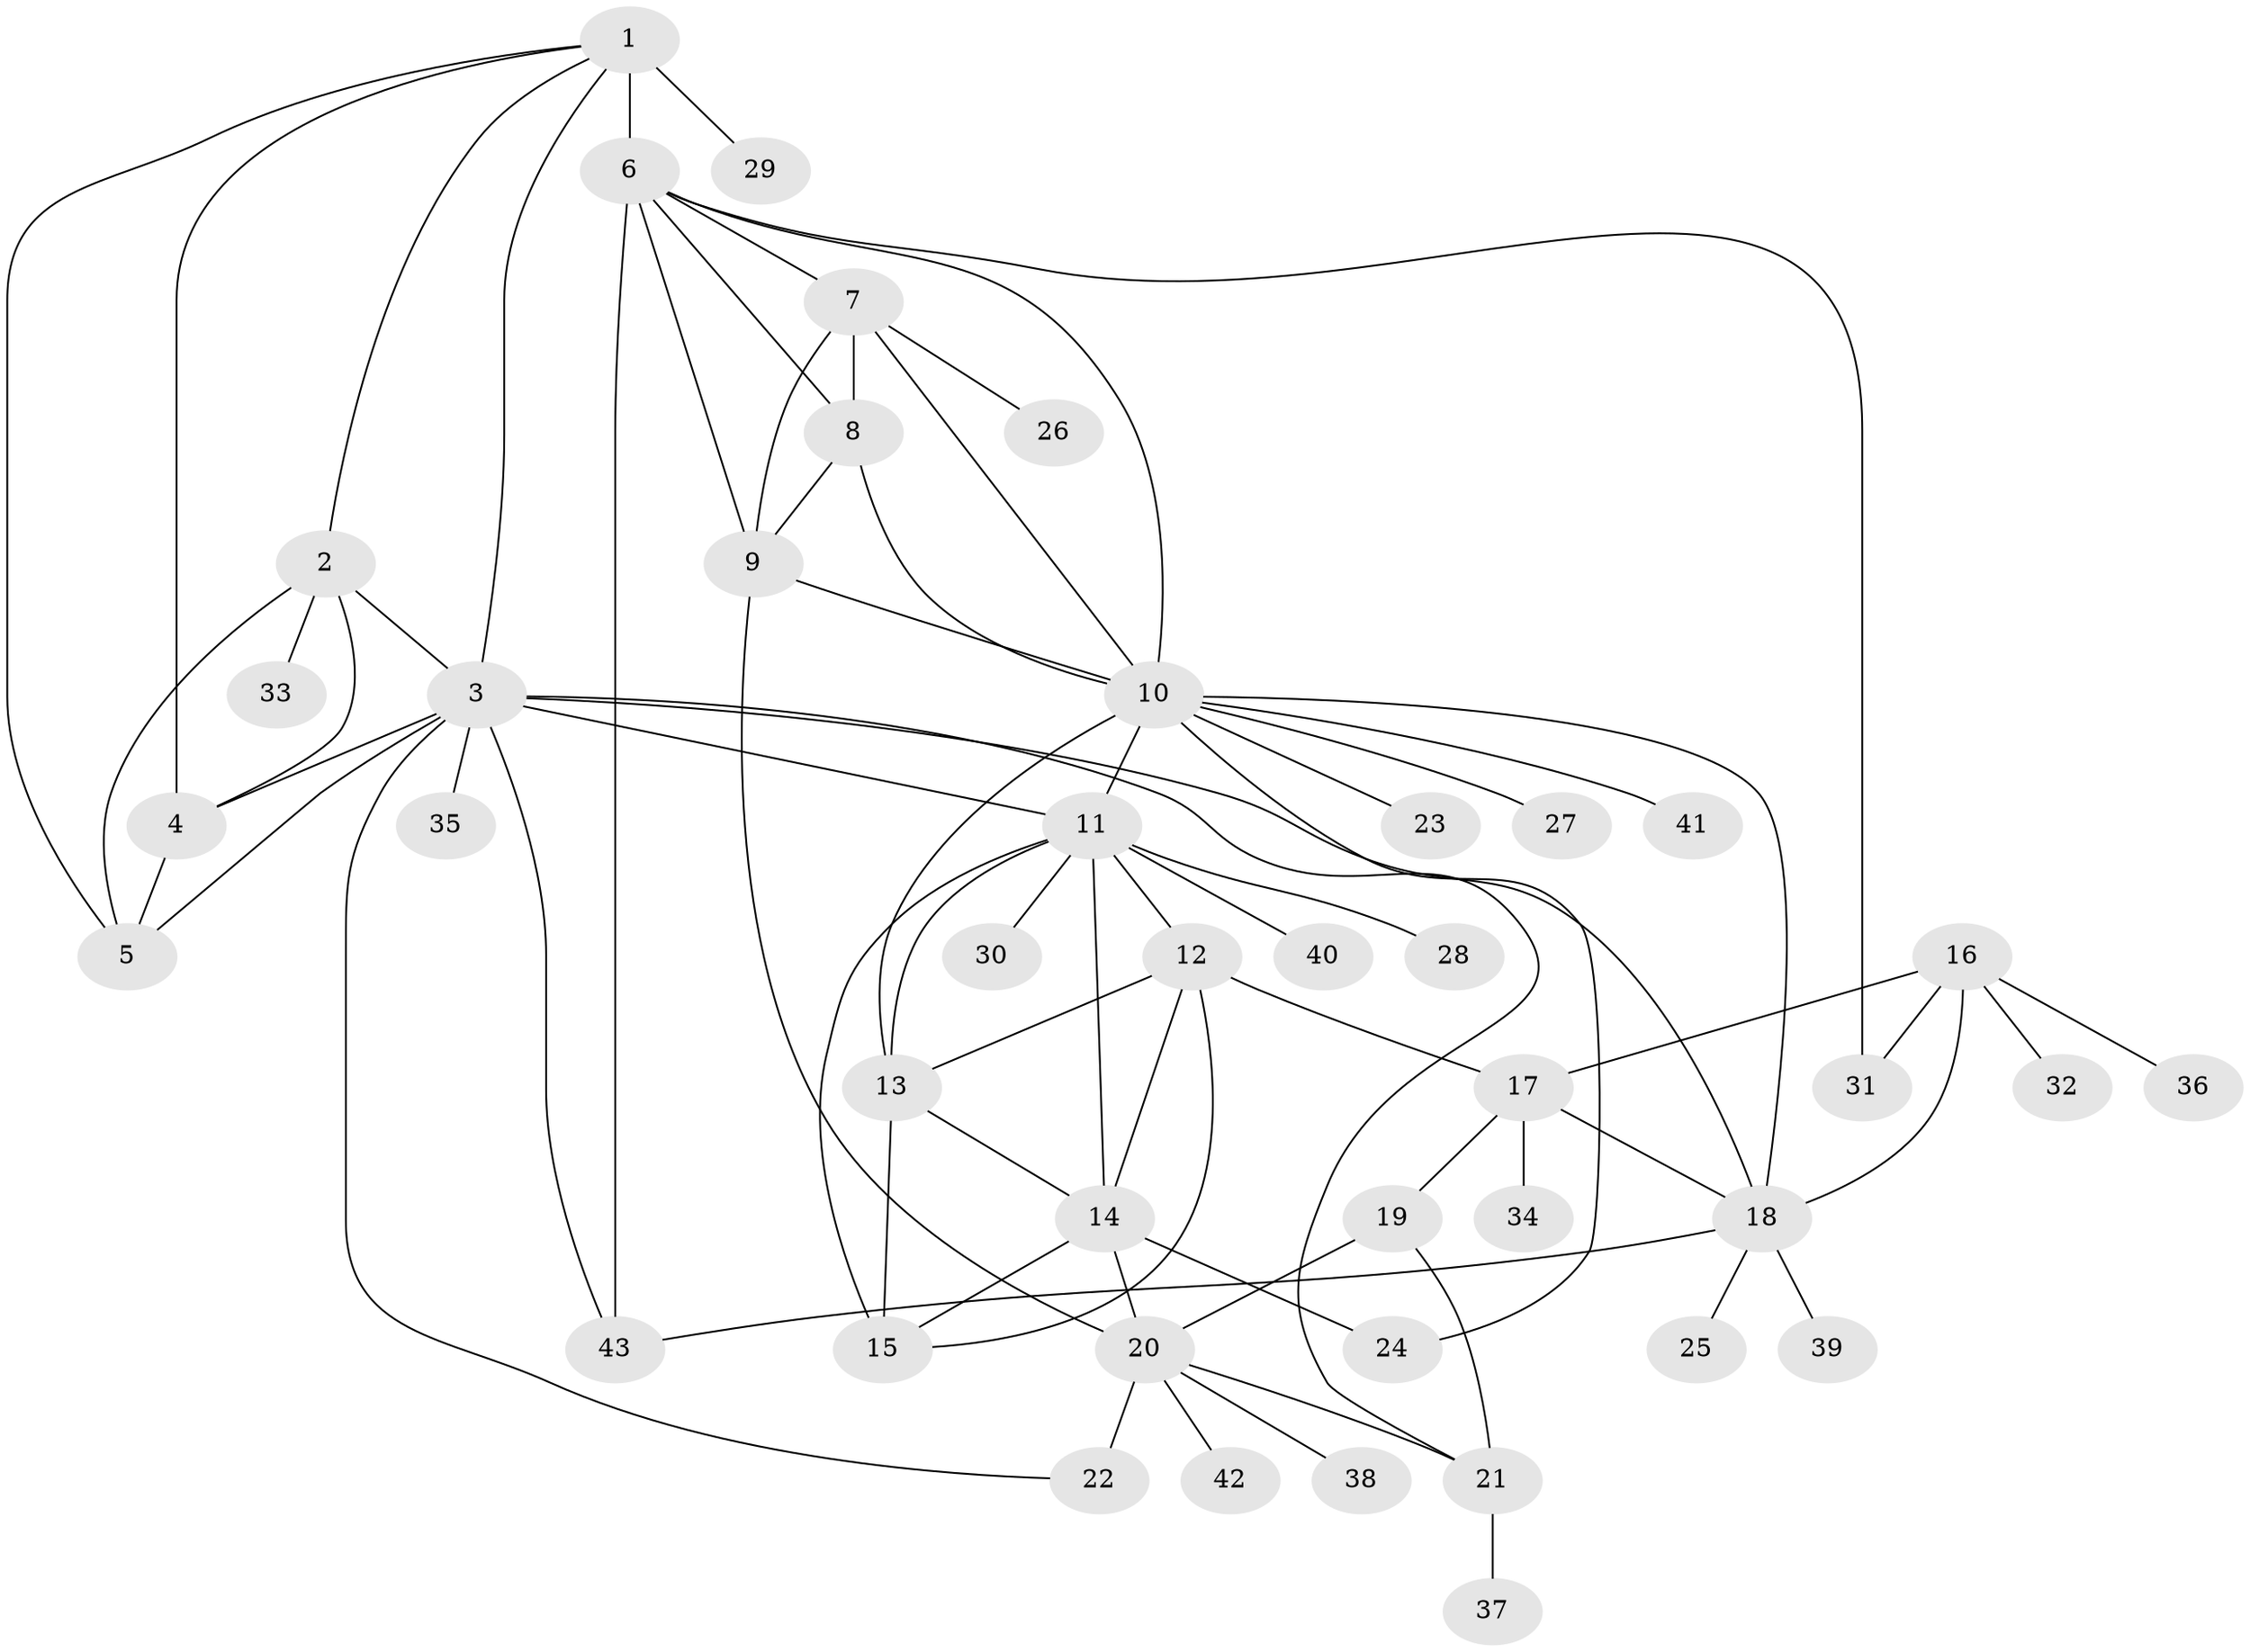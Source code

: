 // original degree distribution, {10: 0.038834951456310676, 7: 0.019417475728155338, 12: 0.019417475728155338, 5: 0.05825242718446602, 8: 0.009708737864077669, 11: 0.009708737864077669, 6: 0.02912621359223301, 14: 0.009708737864077669, 4: 0.02912621359223301, 13: 0.009708737864077669, 9: 0.009708737864077669, 1: 0.6019417475728155, 2: 0.14563106796116504, 3: 0.009708737864077669}
// Generated by graph-tools (version 1.1) at 2025/52/03/04/25 22:52:36]
// undirected, 43 vertices, 74 edges
graph export_dot {
  node [color=gray90,style=filled];
  1;
  2;
  3;
  4;
  5;
  6;
  7;
  8;
  9;
  10;
  11;
  12;
  13;
  14;
  15;
  16;
  17;
  18;
  19;
  20;
  21;
  22;
  23;
  24;
  25;
  26;
  27;
  28;
  29;
  30;
  31;
  32;
  33;
  34;
  35;
  36;
  37;
  38;
  39;
  40;
  41;
  42;
  43;
  1 -- 2 [weight=1.0];
  1 -- 3 [weight=1.0];
  1 -- 4 [weight=1.0];
  1 -- 5 [weight=1.0];
  1 -- 6 [weight=1.0];
  1 -- 29 [weight=4.0];
  2 -- 3 [weight=1.0];
  2 -- 4 [weight=1.0];
  2 -- 5 [weight=1.0];
  2 -- 33 [weight=2.0];
  3 -- 4 [weight=1.0];
  3 -- 5 [weight=1.0];
  3 -- 11 [weight=1.0];
  3 -- 18 [weight=1.0];
  3 -- 21 [weight=1.0];
  3 -- 22 [weight=1.0];
  3 -- 35 [weight=2.0];
  3 -- 43 [weight=1.0];
  4 -- 5 [weight=1.0];
  6 -- 7 [weight=1.0];
  6 -- 8 [weight=1.0];
  6 -- 9 [weight=1.0];
  6 -- 10 [weight=1.0];
  6 -- 31 [weight=1.0];
  6 -- 43 [weight=1.0];
  7 -- 8 [weight=7.0];
  7 -- 9 [weight=1.0];
  7 -- 10 [weight=1.0];
  7 -- 26 [weight=1.0];
  8 -- 9 [weight=1.0];
  8 -- 10 [weight=1.0];
  9 -- 10 [weight=1.0];
  9 -- 20 [weight=1.0];
  10 -- 11 [weight=1.0];
  10 -- 13 [weight=1.0];
  10 -- 18 [weight=1.0];
  10 -- 23 [weight=1.0];
  10 -- 24 [weight=1.0];
  10 -- 27 [weight=1.0];
  10 -- 41 [weight=1.0];
  11 -- 12 [weight=1.0];
  11 -- 13 [weight=1.0];
  11 -- 14 [weight=1.0];
  11 -- 15 [weight=1.0];
  11 -- 28 [weight=1.0];
  11 -- 30 [weight=1.0];
  11 -- 40 [weight=1.0];
  12 -- 13 [weight=1.0];
  12 -- 14 [weight=1.0];
  12 -- 15 [weight=1.0];
  12 -- 17 [weight=1.0];
  13 -- 14 [weight=1.0];
  13 -- 15 [weight=1.0];
  14 -- 15 [weight=1.0];
  14 -- 20 [weight=1.0];
  14 -- 24 [weight=1.0];
  16 -- 17 [weight=3.0];
  16 -- 18 [weight=3.0];
  16 -- 31 [weight=1.0];
  16 -- 32 [weight=1.0];
  16 -- 36 [weight=1.0];
  17 -- 18 [weight=1.0];
  17 -- 19 [weight=1.0];
  17 -- 34 [weight=7.0];
  18 -- 25 [weight=1.0];
  18 -- 39 [weight=1.0];
  18 -- 43 [weight=1.0];
  19 -- 20 [weight=3.0];
  19 -- 21 [weight=3.0];
  20 -- 21 [weight=1.0];
  20 -- 22 [weight=4.0];
  20 -- 38 [weight=1.0];
  20 -- 42 [weight=1.0];
  21 -- 37 [weight=3.0];
}
